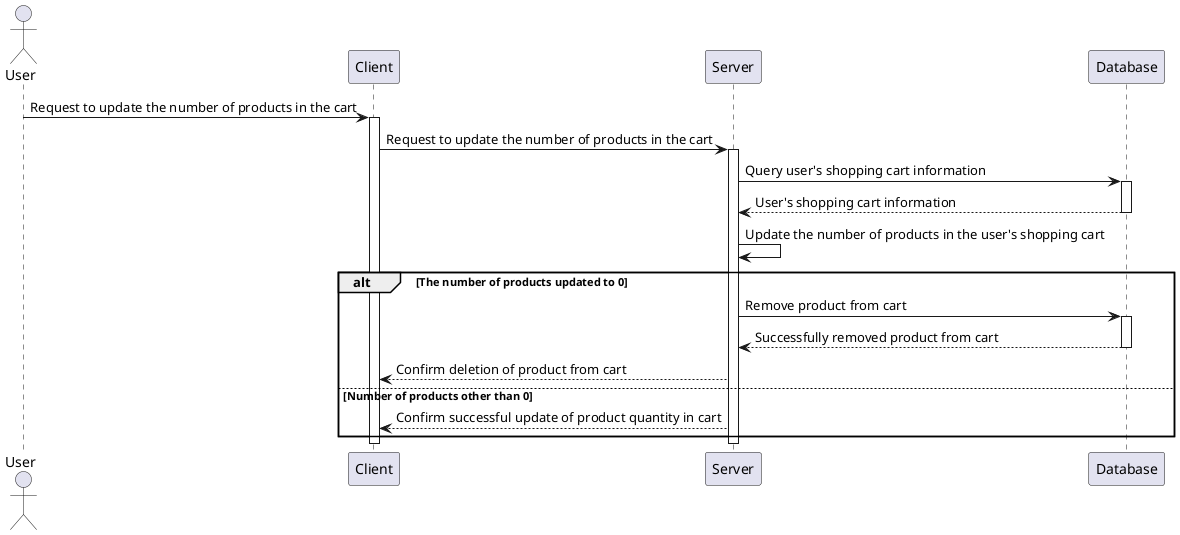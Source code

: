 @startuml
actor User
participant "Client" as Client
participant "Server" as Server
participant "Database" as DB

User -> Client: Request to update the number of products in the cart
activate Client

Client -> Server: Request to update the number of products in the cart
activate Server

Server -> DB: Query user's shopping cart information
activate DB
DB --> Server: User's shopping cart information
deactivate DB

Server -> Server: Update the number of products in the user's shopping cart
alt The number of products updated to 0
    Server -> DB: Remove product from cart
    activate DB
    DB --> Server: Successfully removed product from cart
    deactivate DB
    Server --> Client: Confirm deletion of product from cart
else Number of products other than 0
    Server --> Client: Confirm successful update of product quantity in cart
end

deactivate Server
deactivate Client
@enduml